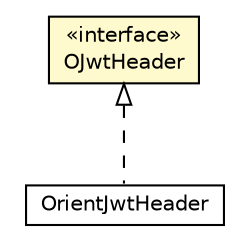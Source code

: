 #!/usr/local/bin/dot
#
# Class diagram 
# Generated by UMLGraph version R5_6-24-gf6e263 (http://www.umlgraph.org/)
#

digraph G {
	edge [fontname="Helvetica",fontsize=10,labelfontname="Helvetica",labelfontsize=10];
	node [fontname="Helvetica",fontsize=10,shape=plaintext];
	nodesep=0.25;
	ranksep=0.5;
	// com.orientechnologies.orient.core.metadata.security.jwt.OJwtHeader
	c2227666 [label=<<table title="com.orientechnologies.orient.core.metadata.security.jwt.OJwtHeader" border="0" cellborder="1" cellspacing="0" cellpadding="2" port="p" bgcolor="lemonChiffon" href="./OJwtHeader.html">
		<tr><td><table border="0" cellspacing="0" cellpadding="1">
<tr><td align="center" balign="center"> &#171;interface&#187; </td></tr>
<tr><td align="center" balign="center"> OJwtHeader </td></tr>
		</table></td></tr>
		</table>>, URL="./OJwtHeader.html", fontname="Helvetica", fontcolor="black", fontsize=10.0];
	// com.orientechnologies.orient.server.token.OrientJwtHeader
	c2228836 [label=<<table title="com.orientechnologies.orient.server.token.OrientJwtHeader" border="0" cellborder="1" cellspacing="0" cellpadding="2" port="p" href="../../../../server/token/OrientJwtHeader.html">
		<tr><td><table border="0" cellspacing="0" cellpadding="1">
<tr><td align="center" balign="center"> OrientJwtHeader </td></tr>
		</table></td></tr>
		</table>>, URL="../../../../server/token/OrientJwtHeader.html", fontname="Helvetica", fontcolor="black", fontsize=10.0];
	//com.orientechnologies.orient.server.token.OrientJwtHeader implements com.orientechnologies.orient.core.metadata.security.jwt.OJwtHeader
	c2227666:p -> c2228836:p [dir=back,arrowtail=empty,style=dashed];
}

